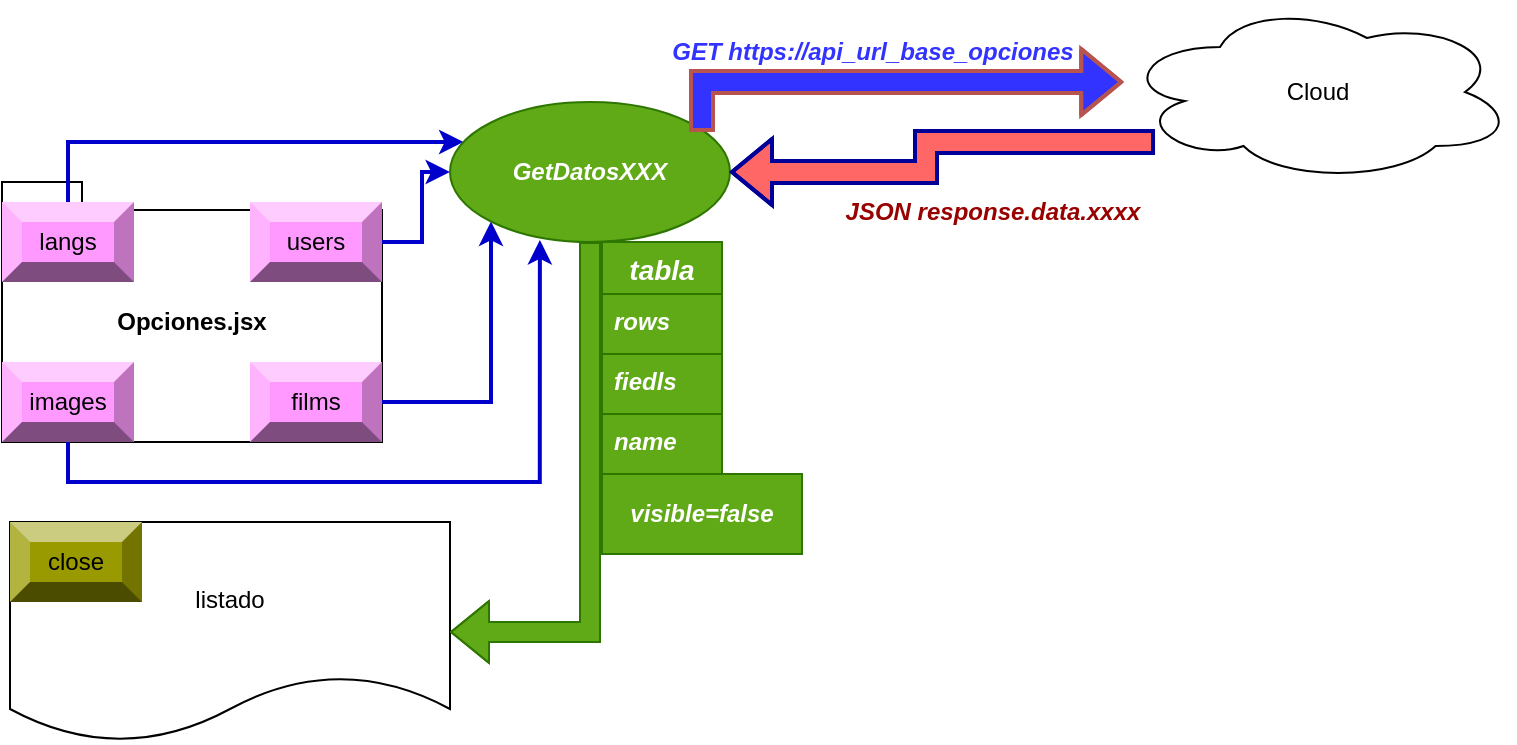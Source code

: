 <mxfile version="24.2.5" type="device">
  <diagram name="Página-1" id="0GTE0kW3q7UEY7z1H5SU">
    <mxGraphModel dx="1364" dy="2012" grid="1" gridSize="10" guides="1" tooltips="1" connect="1" arrows="1" fold="1" page="1" pageScale="1" pageWidth="827" pageHeight="1169" math="0" shadow="0">
      <root>
        <mxCell id="0" />
        <mxCell id="1" parent="0" />
        <mxCell id="SBMLxHkrfZTI3e2XUqOY-1" value="Opciones.jsx" style="shape=folder;fontStyle=1;spacingTop=10;tabWidth=40;tabHeight=14;tabPosition=left;html=1;whiteSpace=wrap;" parent="1" vertex="1">
          <mxGeometry x="120" y="50" width="190" height="130" as="geometry" />
        </mxCell>
        <mxCell id="SBMLxHkrfZTI3e2XUqOY-4" value="listado" style="shape=document;whiteSpace=wrap;html=1;boundedLbl=1;" parent="1" vertex="1">
          <mxGeometry x="124" y="220" width="220" height="110" as="geometry" />
        </mxCell>
        <mxCell id="SBMLxHkrfZTI3e2XUqOY-32" value="close" style="labelPosition=center;verticalLabelPosition=middle;align=center;html=1;shape=mxgraph.basic.shaded_button;dx=10;fillColor=#999900;strokeColor=none;whiteSpace=wrap;" parent="1" vertex="1">
          <mxGeometry x="124" y="220" width="66" height="40" as="geometry" />
        </mxCell>
        <mxCell id="SBMLxHkrfZTI3e2XUqOY-36" value="images" style="labelPosition=center;verticalLabelPosition=middle;align=center;html=1;shape=mxgraph.basic.shaded_button;dx=10;fillColor=#FF99FF;strokeColor=none;whiteSpace=wrap;" parent="1" vertex="1">
          <mxGeometry x="120" y="140" width="66" height="40" as="geometry" />
        </mxCell>
        <mxCell id="vafMpFXmc-ywgR7l3nY4-3" style="edgeStyle=orthogonalEdgeStyle;rounded=0;orthogonalLoop=1;jettySize=auto;html=1;strokeWidth=2;strokeColor=#0000CC;" edge="1" parent="1" source="SBMLxHkrfZTI3e2XUqOY-37" target="vafMpFXmc-ywgR7l3nY4-2">
          <mxGeometry relative="1" as="geometry">
            <Array as="points">
              <mxPoint x="153" y="30" />
            </Array>
          </mxGeometry>
        </mxCell>
        <mxCell id="SBMLxHkrfZTI3e2XUqOY-37" value="langs" style="labelPosition=center;verticalLabelPosition=middle;align=center;html=1;shape=mxgraph.basic.shaded_button;dx=10;fillColor=#FF99FF;strokeColor=none;whiteSpace=wrap;" parent="1" vertex="1">
          <mxGeometry x="120" y="60" width="66" height="40" as="geometry" />
        </mxCell>
        <mxCell id="vafMpFXmc-ywgR7l3nY4-4" style="edgeStyle=orthogonalEdgeStyle;rounded=0;orthogonalLoop=1;jettySize=auto;html=1;strokeWidth=2;strokeColor=#0000CC;" edge="1" parent="1" source="SBMLxHkrfZTI3e2XUqOY-38" target="vafMpFXmc-ywgR7l3nY4-2">
          <mxGeometry relative="1" as="geometry" />
        </mxCell>
        <mxCell id="SBMLxHkrfZTI3e2XUqOY-38" value="users" style="labelPosition=center;verticalLabelPosition=middle;align=center;html=1;shape=mxgraph.basic.shaded_button;dx=10;fillColor=#FF99FF;strokeColor=none;whiteSpace=wrap;" parent="1" vertex="1">
          <mxGeometry x="244" y="60" width="66" height="40" as="geometry" />
        </mxCell>
        <mxCell id="vafMpFXmc-ywgR7l3nY4-6" style="edgeStyle=orthogonalEdgeStyle;rounded=0;orthogonalLoop=1;jettySize=auto;html=1;entryX=0;entryY=1;entryDx=0;entryDy=0;strokeWidth=2;strokeColor=#0000CC;" edge="1" parent="1" source="SBMLxHkrfZTI3e2XUqOY-39" target="vafMpFXmc-ywgR7l3nY4-2">
          <mxGeometry relative="1" as="geometry" />
        </mxCell>
        <mxCell id="SBMLxHkrfZTI3e2XUqOY-39" value="films" style="labelPosition=center;verticalLabelPosition=middle;align=center;html=1;shape=mxgraph.basic.shaded_button;dx=10;fillColor=#FF99FF;strokeColor=none;whiteSpace=wrap;" parent="1" vertex="1">
          <mxGeometry x="244" y="140" width="66" height="40" as="geometry" />
        </mxCell>
        <mxCell id="vafMpFXmc-ywgR7l3nY4-1" value="Cloud" style="ellipse;shape=cloud;whiteSpace=wrap;html=1;align=center;" vertex="1" parent="1">
          <mxGeometry x="680" y="-40" width="196" height="90" as="geometry" />
        </mxCell>
        <mxCell id="vafMpFXmc-ywgR7l3nY4-12" style="edgeStyle=orthogonalEdgeStyle;rounded=0;orthogonalLoop=1;jettySize=auto;html=1;exitX=0.5;exitY=1;exitDx=0;exitDy=0;entryX=1;entryY=0.5;entryDx=0;entryDy=0;shape=flexArrow;strokeColor=#2D7600;fillColor=#60a917;" edge="1" parent="1" source="vafMpFXmc-ywgR7l3nY4-2" target="SBMLxHkrfZTI3e2XUqOY-4">
          <mxGeometry relative="1" as="geometry" />
        </mxCell>
        <mxCell id="vafMpFXmc-ywgR7l3nY4-2" value="GetDatosXXX" style="ellipse;whiteSpace=wrap;html=1;fontColor=#ffffff;fontStyle=3;fillColor=#60a917;strokeColor=#2D7600;" vertex="1" parent="1">
          <mxGeometry x="344" y="10" width="140" height="70" as="geometry" />
        </mxCell>
        <mxCell id="vafMpFXmc-ywgR7l3nY4-5" style="edgeStyle=orthogonalEdgeStyle;rounded=0;orthogonalLoop=1;jettySize=auto;html=1;entryX=0.321;entryY=0.986;entryDx=0;entryDy=0;entryPerimeter=0;strokeWidth=2;strokeColor=#0000CC;" edge="1" parent="1" source="SBMLxHkrfZTI3e2XUqOY-36" target="vafMpFXmc-ywgR7l3nY4-2">
          <mxGeometry relative="1" as="geometry">
            <Array as="points">
              <mxPoint x="153" y="200" />
              <mxPoint x="389" y="200" />
            </Array>
          </mxGeometry>
        </mxCell>
        <mxCell id="vafMpFXmc-ywgR7l3nY4-7" style="edgeStyle=orthogonalEdgeStyle;rounded=0;orthogonalLoop=1;jettySize=auto;html=1;shape=flexArrow;startArrow=none;fillColor=#3333FF;strokeColor=#b85450;startFill=0;strokeWidth=2;endSize=6;startSize=5;exitX=0.9;exitY=0.214;exitDx=0;exitDy=0;exitPerimeter=0;" edge="1" parent="1" source="vafMpFXmc-ywgR7l3nY4-2" target="vafMpFXmc-ywgR7l3nY4-1">
          <mxGeometry relative="1" as="geometry">
            <mxPoint x="480" y="25" as="sourcePoint" />
            <mxPoint x="719.996" y="60" as="targetPoint" />
            <Array as="points">
              <mxPoint x="470" />
            </Array>
          </mxGeometry>
        </mxCell>
        <mxCell id="vafMpFXmc-ywgR7l3nY4-8" value="GET https://api_url_base_opciones" style="text;html=1;align=center;verticalAlign=middle;resizable=0;points=[];autosize=1;strokeColor=none;fillColor=none;fontStyle=3;fontColor=#3333FF;" vertex="1" parent="1">
          <mxGeometry x="450" y="-30" width="210" height="30" as="geometry" />
        </mxCell>
        <mxCell id="vafMpFXmc-ywgR7l3nY4-10" style="edgeStyle=orthogonalEdgeStyle;rounded=0;orthogonalLoop=1;jettySize=auto;html=1;shape=flexArrow;startArrow=none;fillColor=#FF6666;strokeColor=#000099;startFill=0;strokeWidth=2;endSize=6;startSize=5;entryX=1;entryY=0.5;entryDx=0;entryDy=0;" edge="1" parent="1" source="vafMpFXmc-ywgR7l3nY4-1" target="vafMpFXmc-ywgR7l3nY4-2">
          <mxGeometry relative="1" as="geometry">
            <mxPoint x="480" y="35" as="sourcePoint" />
            <mxPoint x="691" y="10" as="targetPoint" />
            <Array as="points">
              <mxPoint x="582" y="30" />
              <mxPoint x="582" y="45" />
            </Array>
          </mxGeometry>
        </mxCell>
        <mxCell id="vafMpFXmc-ywgR7l3nY4-11" value="JSON response.data.xxxx" style="text;html=1;align=center;verticalAlign=middle;resizable=0;points=[];autosize=1;strokeColor=none;fillColor=none;fontStyle=3;fontColor=#990000;" vertex="1" parent="1">
          <mxGeometry x="535" y="50" width="160" height="30" as="geometry" />
        </mxCell>
        <mxCell id="vafMpFXmc-ywgR7l3nY4-13" value="tabla" style="swimlane;fontStyle=3;childLayout=stackLayout;horizontal=1;startSize=26;horizontalStack=0;resizeParent=1;resizeParentMax=0;resizeLast=0;collapsible=1;marginBottom=0;align=center;fontSize=14;fontColor=#ffffff;fillColor=#60a917;strokeColor=#2D7600;" vertex="1" parent="1">
          <mxGeometry x="420" y="80" width="60" height="116" as="geometry" />
        </mxCell>
        <mxCell id="vafMpFXmc-ywgR7l3nY4-14" value="rows" style="text;strokeColor=#2D7600;fillColor=#60a917;spacingLeft=4;spacingRight=4;overflow=hidden;rotatable=0;points=[[0,0.5],[1,0.5]];portConstraint=eastwest;fontSize=12;whiteSpace=wrap;html=1;fontColor=#ffffff;fontStyle=3" vertex="1" parent="vafMpFXmc-ywgR7l3nY4-13">
          <mxGeometry y="26" width="60" height="30" as="geometry" />
        </mxCell>
        <mxCell id="vafMpFXmc-ywgR7l3nY4-15" value="fiedls" style="text;strokeColor=#2D7600;fillColor=#60a917;spacingLeft=4;spacingRight=4;overflow=hidden;rotatable=0;points=[[0,0.5],[1,0.5]];portConstraint=eastwest;fontSize=12;whiteSpace=wrap;html=1;fontColor=#ffffff;fontStyle=3" vertex="1" parent="vafMpFXmc-ywgR7l3nY4-13">
          <mxGeometry y="56" width="60" height="30" as="geometry" />
        </mxCell>
        <mxCell id="vafMpFXmc-ywgR7l3nY4-16" value="name" style="text;strokeColor=#2D7600;fillColor=#60a917;spacingLeft=4;spacingRight=4;overflow=hidden;rotatable=0;points=[[0,0.5],[1,0.5]];portConstraint=eastwest;fontSize=12;whiteSpace=wrap;html=1;fontColor=#ffffff;fontStyle=3" vertex="1" parent="vafMpFXmc-ywgR7l3nY4-13">
          <mxGeometry y="86" width="60" height="30" as="geometry" />
        </mxCell>
        <mxCell id="vafMpFXmc-ywgR7l3nY4-31" value="visible=false" style="whiteSpace=wrap;html=1;align=center;fontColor=#ffffff;fontStyle=3;fillColor=#60a917;strokeColor=#2D7600;" vertex="1" parent="1">
          <mxGeometry x="420" y="196" width="100" height="40" as="geometry" />
        </mxCell>
      </root>
    </mxGraphModel>
  </diagram>
</mxfile>
